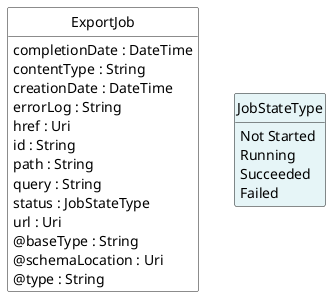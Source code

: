 @startuml
hide circle
hide methods
hide stereotype
show <<Enumeration>> stereotype
skinparam class {
   BackgroundColor<<Enumeration>> #E6F5F7
   BackgroundColor<<Ref>> #FFFFE0
   BackgroundColor<<Pivot>> #FFFFFFF
   BackgroundColor<<SimpleType>> #E2F0DA
   BackgroundColor #FCF2E3
}

class ExportJob <<Pivot>> {
    completionDate : DateTime
    contentType : String
    creationDate : DateTime
    errorLog : String
    href : Uri
    id : String
    path : String
    query : String
    status : JobStateType
    url : Uri
    @baseType : String
    @schemaLocation : Uri
    @type : String
}

class JobStateType <<Enumeration>> {
    Not Started
    Running
    Succeeded
    Failed
}

ExportJob -right[hidden]-> JobStateType

@enduml